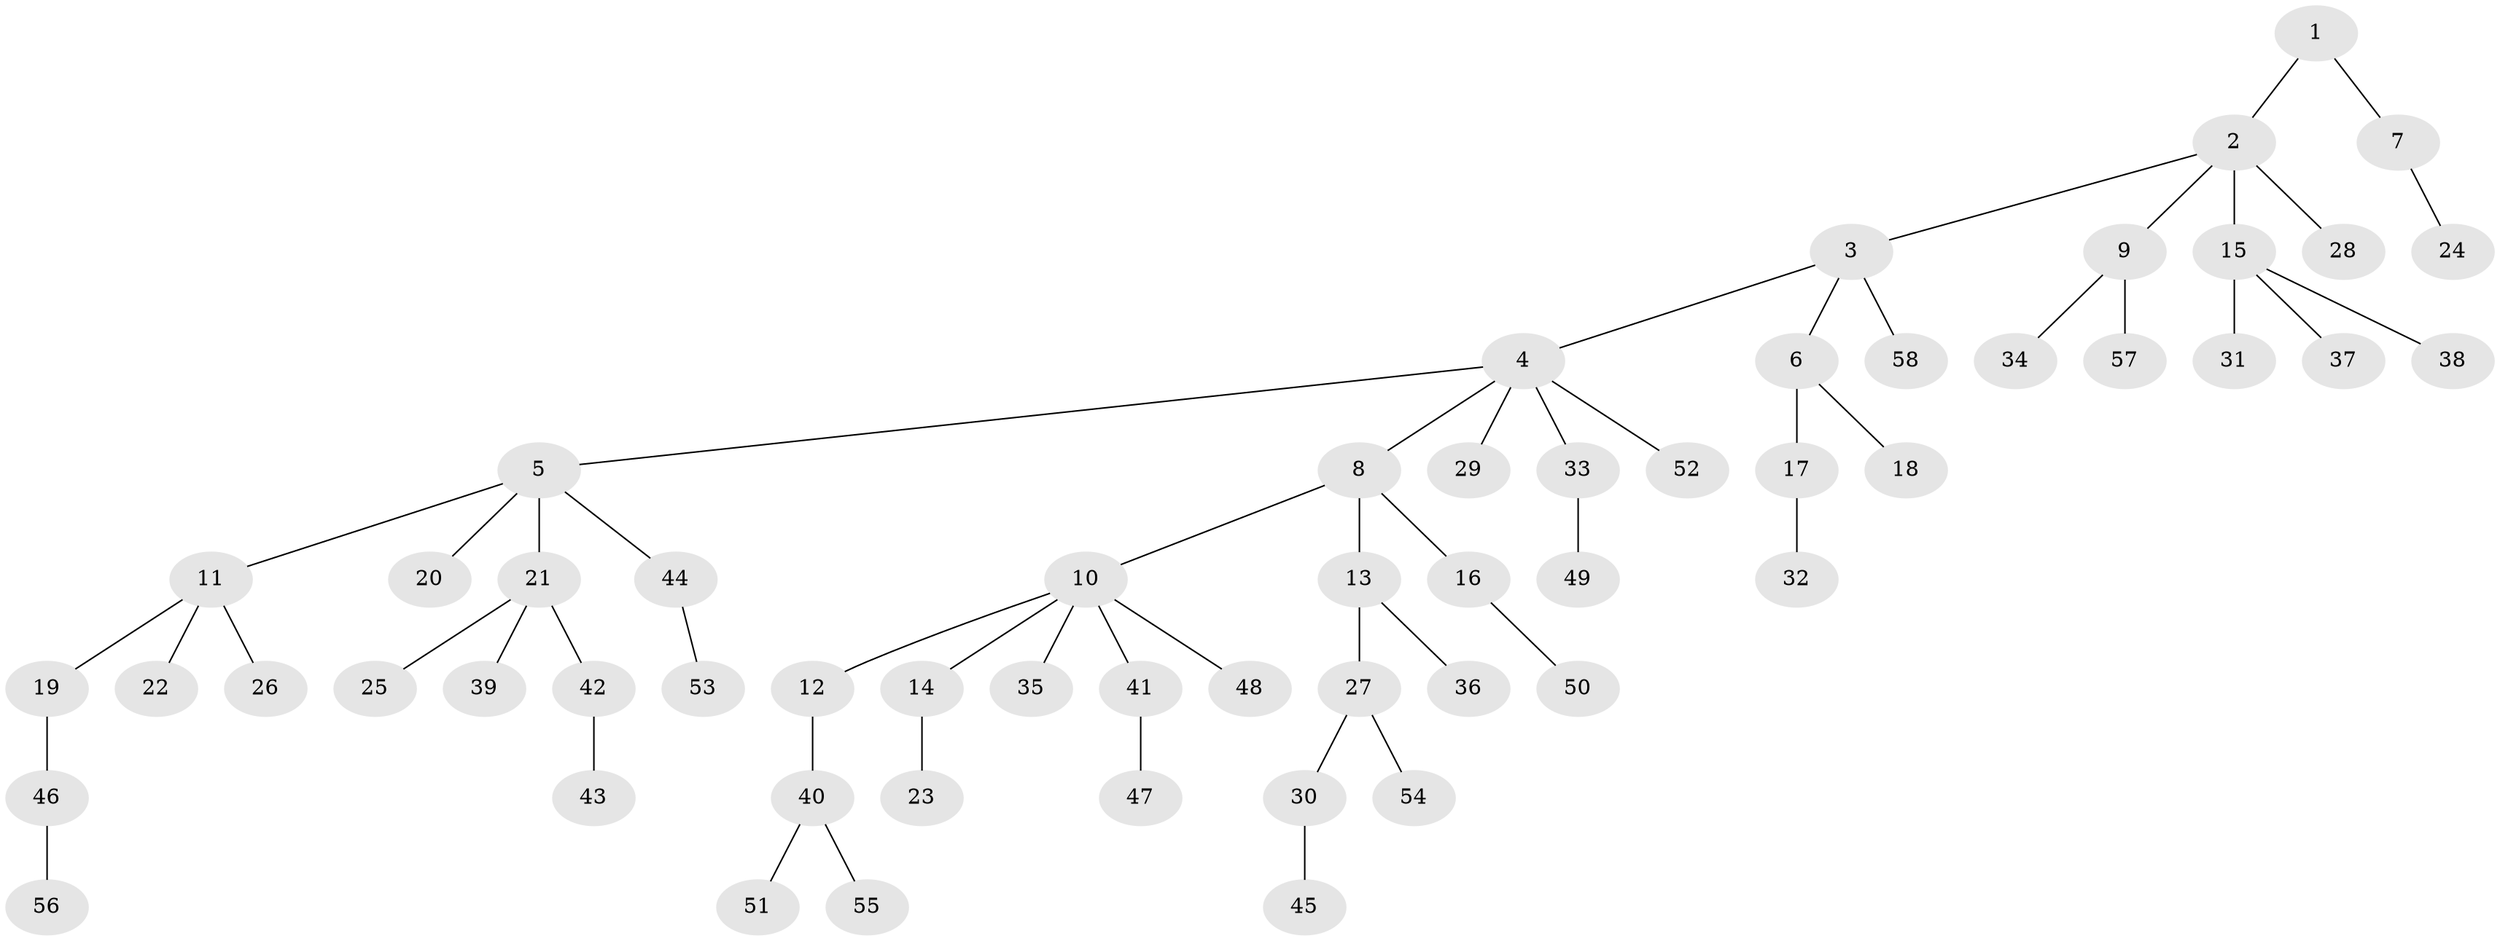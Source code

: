 // Generated by graph-tools (version 1.1) at 2025/52/03/09/25 04:52:37]
// undirected, 58 vertices, 57 edges
graph export_dot {
graph [start="1"]
  node [color=gray90,style=filled];
  1;
  2;
  3;
  4;
  5;
  6;
  7;
  8;
  9;
  10;
  11;
  12;
  13;
  14;
  15;
  16;
  17;
  18;
  19;
  20;
  21;
  22;
  23;
  24;
  25;
  26;
  27;
  28;
  29;
  30;
  31;
  32;
  33;
  34;
  35;
  36;
  37;
  38;
  39;
  40;
  41;
  42;
  43;
  44;
  45;
  46;
  47;
  48;
  49;
  50;
  51;
  52;
  53;
  54;
  55;
  56;
  57;
  58;
  1 -- 2;
  1 -- 7;
  2 -- 3;
  2 -- 9;
  2 -- 15;
  2 -- 28;
  3 -- 4;
  3 -- 6;
  3 -- 58;
  4 -- 5;
  4 -- 8;
  4 -- 29;
  4 -- 33;
  4 -- 52;
  5 -- 11;
  5 -- 20;
  5 -- 21;
  5 -- 44;
  6 -- 17;
  6 -- 18;
  7 -- 24;
  8 -- 10;
  8 -- 13;
  8 -- 16;
  9 -- 34;
  9 -- 57;
  10 -- 12;
  10 -- 14;
  10 -- 35;
  10 -- 41;
  10 -- 48;
  11 -- 19;
  11 -- 22;
  11 -- 26;
  12 -- 40;
  13 -- 27;
  13 -- 36;
  14 -- 23;
  15 -- 31;
  15 -- 37;
  15 -- 38;
  16 -- 50;
  17 -- 32;
  19 -- 46;
  21 -- 25;
  21 -- 39;
  21 -- 42;
  27 -- 30;
  27 -- 54;
  30 -- 45;
  33 -- 49;
  40 -- 51;
  40 -- 55;
  41 -- 47;
  42 -- 43;
  44 -- 53;
  46 -- 56;
}
